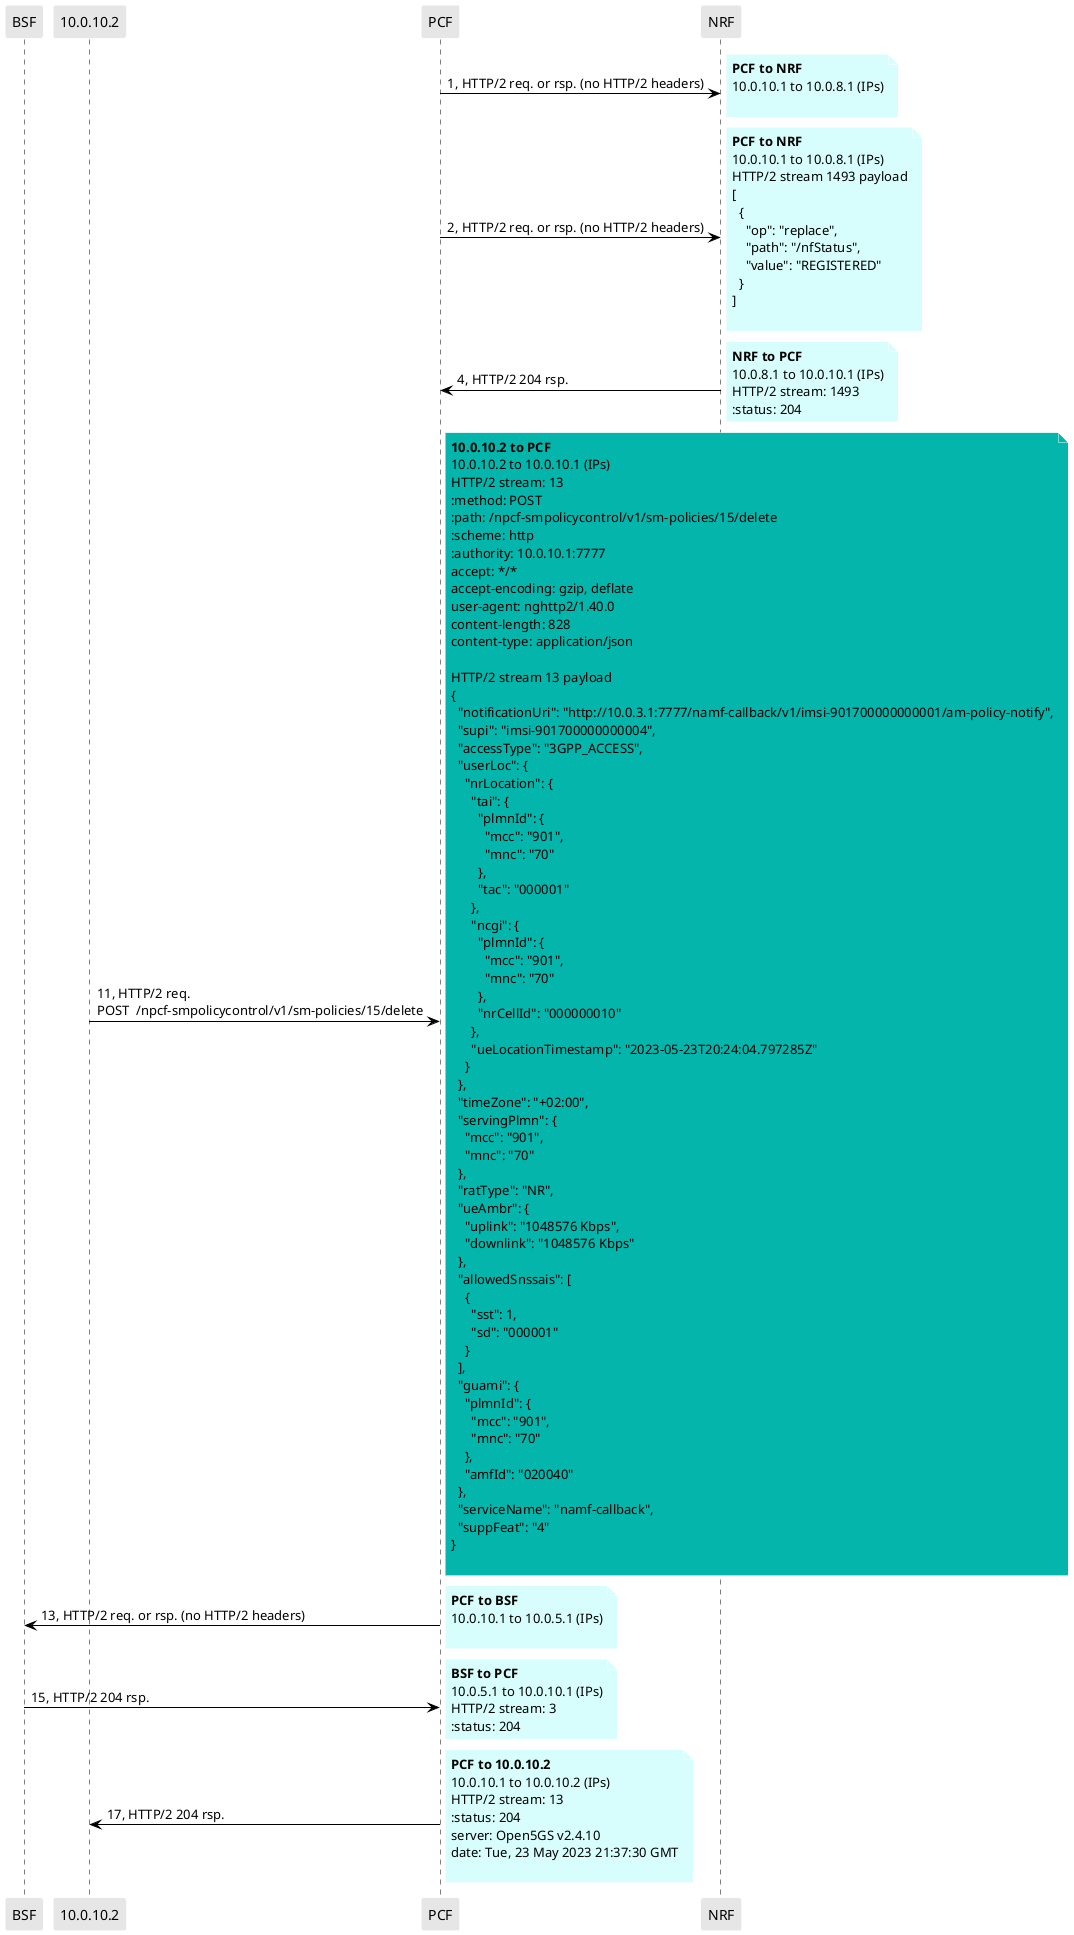 @startuml
skinparam shadowing false
skinparam NoteBorderColor white
skinparam sequence {
    ArrowColor black
    LifeLineBorderColor black
    LifeLineBackgroundColor black
    ParticipantBorderColor white
    ParticipantBackgroundColor #e6e6e6
}
participant "BSF"
participant "10.0.10.2"
participant "PCF"
participant "NRF"

"PCF" -> "NRF": 1, HTTP/2 req. or rsp. (no HTTP/2 headers)

note right #D7FEFC
**PCF to NRF**
10.0.10.1 to 10.0.8.1 (IPs)

end note

"PCF" -> "NRF": 2, HTTP/2 req. or rsp. (no HTTP/2 headers)

note right #D7FEFC
**PCF to NRF**
10.0.10.1 to 10.0.8.1 (IPs)
HTTP/2 stream 1493 payload
[
  {
    "op": "replace",
    "path": "/nfStatus",
    "value": "REGISTERED"
  }
]

end note

"NRF" -> "PCF": 4, HTTP/2 204 rsp.

note right #D7FEFC
**NRF to PCF**
10.0.8.1 to 10.0.10.1 (IPs)
HTTP/2 stream: 1493
:status: 204
end note

"10.0.10.2" -> "PCF": 11, HTTP/2 req.\nPOST  /npcf-smpolicycontrol/v1/sm-policies/15/delete

note right #03B5AA
**10.0.10.2 to PCF**
10.0.10.2 to 10.0.10.1 (IPs)
HTTP/2 stream: 13
:method: POST
:path: /npcf-smpolicycontrol/v1/sm-policies/15/delete
:scheme: http
:authority: 10.0.10.1:7777
accept: */*
accept-encoding: gzip, deflate
user-agent: nghttp2/1.40.0
content-length: 828
content-type: application/json

HTTP/2 stream 13 payload
{
  "notificationUri": "http://10.0.3.1:7777/namf-callback/v1/imsi-901700000000001/am-policy-notify",
  "supi": "imsi-901700000000004",
  "accessType": "3GPP_ACCESS",
  "userLoc": {
    "nrLocation": {
      "tai": {
        "plmnId": {
          "mcc": "901",
          "mnc": "70"
        },
        "tac": "000001"
      },
      "ncgi": {
        "plmnId": {
          "mcc": "901",
          "mnc": "70"
        },
        "nrCellId": "000000010"
      },
      "ueLocationTimestamp": "2023-05-23T20:24:04.797285Z"
    }
  },
  "timeZone": "+02:00",
  "servingPlmn": {
    "mcc": "901",
    "mnc": "70"
  },
  "ratType": "NR",
  "ueAmbr": {
    "uplink": "1048576 Kbps",
    "downlink": "1048576 Kbps"
  },
  "allowedSnssais": [
    {
      "sst": 1,
      "sd": "000001"
    }
  ],
  "guami": {
    "plmnId": {
      "mcc": "901",
      "mnc": "70"
    },
    "amfId": "020040"
  },
  "serviceName": "namf-callback",
  "suppFeat": "4"
}

end note

"PCF" -> "BSF": 13, HTTP/2 req. or rsp. (no HTTP/2 headers)

note right #D7FEFC
**PCF to BSF**
10.0.10.1 to 10.0.5.1 (IPs)

end note

"BSF" -> "PCF": 15, HTTP/2 204 rsp.

note right #D7FEFC
**BSF to PCF**
10.0.5.1 to 10.0.10.1 (IPs)
HTTP/2 stream: 3
:status: 204
end note

"PCF" -> "10.0.10.2": 17, HTTP/2 204 rsp.

note right #D7FEFC
**PCF to 10.0.10.2**
10.0.10.1 to 10.0.10.2 (IPs)
HTTP/2 stream: 13
:status: 204
server: Open5GS v2.4.10
date: Tue, 23 May 2023 21:37:30 GMT

end note

@enduml
